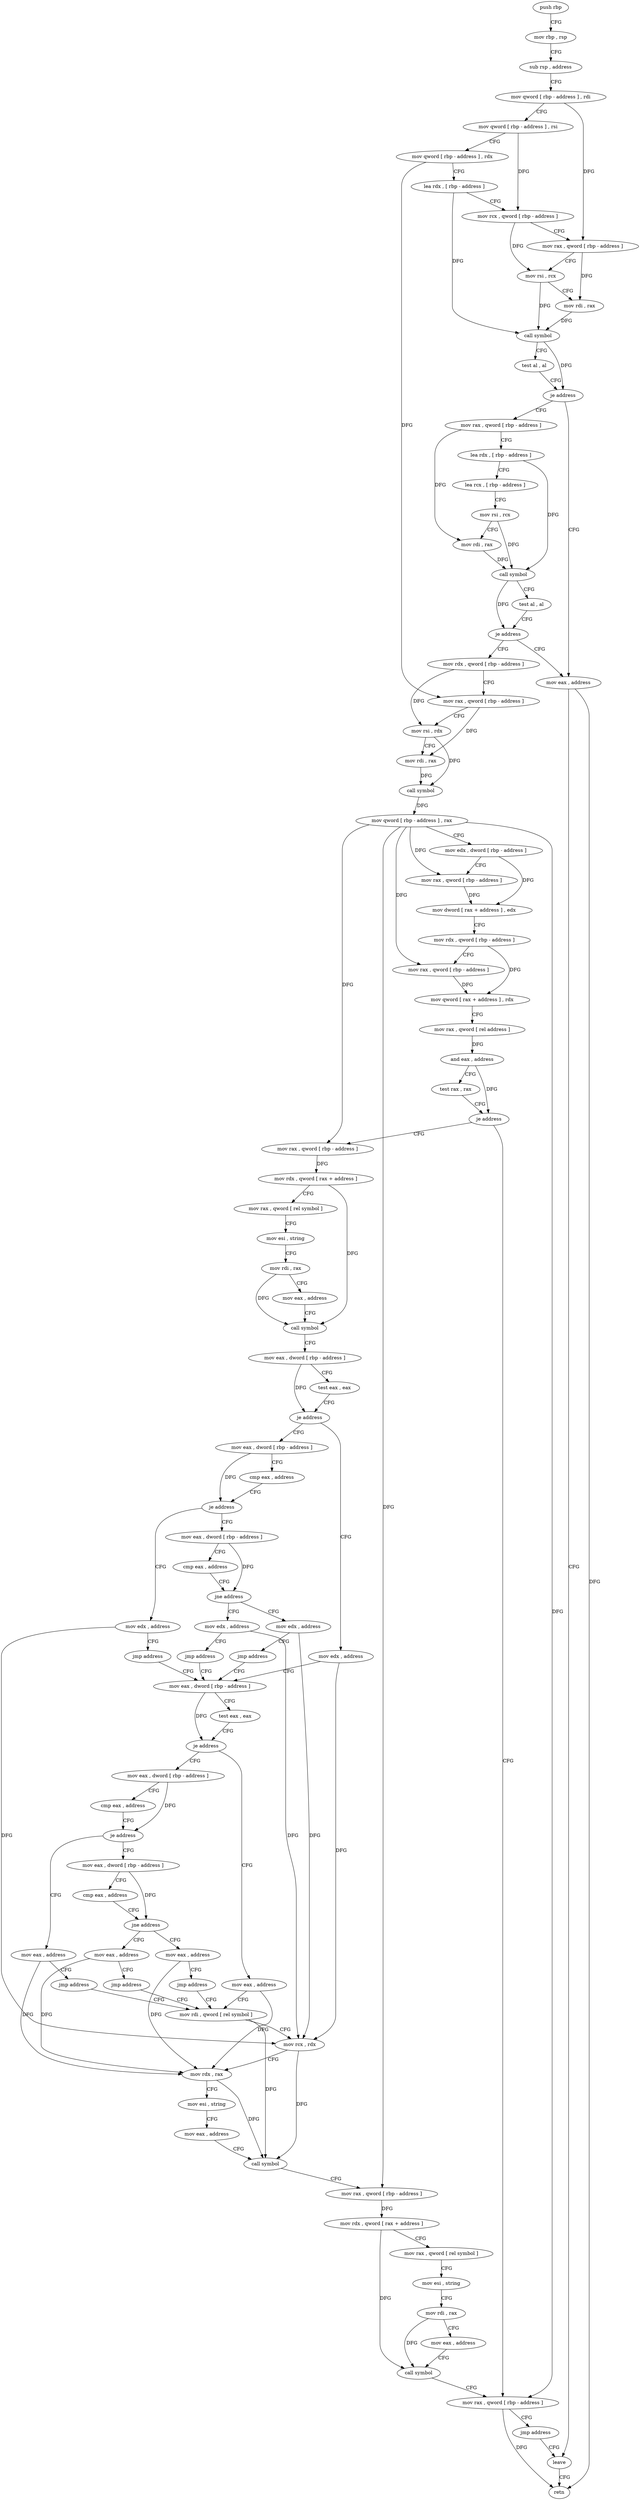digraph "func" {
"4274783" [label = "push rbp" ]
"4274784" [label = "mov rbp , rsp" ]
"4274787" [label = "sub rsp , address" ]
"4274791" [label = "mov qword [ rbp - address ] , rdi" ]
"4274795" [label = "mov qword [ rbp - address ] , rsi" ]
"4274799" [label = "mov qword [ rbp - address ] , rdx" ]
"4274803" [label = "lea rdx , [ rbp - address ]" ]
"4274807" [label = "mov rcx , qword [ rbp - address ]" ]
"4274811" [label = "mov rax , qword [ rbp - address ]" ]
"4274815" [label = "mov rsi , rcx" ]
"4274818" [label = "mov rdi , rax" ]
"4274821" [label = "call symbol" ]
"4274826" [label = "test al , al" ]
"4274828" [label = "je address" ]
"4275127" [label = "mov eax , address" ]
"4274834" [label = "mov rax , qword [ rbp - address ]" ]
"4275132" [label = "leave" ]
"4274838" [label = "lea rdx , [ rbp - address ]" ]
"4274842" [label = "lea rcx , [ rbp - address ]" ]
"4274846" [label = "mov rsi , rcx" ]
"4274849" [label = "mov rdi , rax" ]
"4274852" [label = "call symbol" ]
"4274857" [label = "test al , al" ]
"4274859" [label = "je address" ]
"4274865" [label = "mov rdx , qword [ rbp - address ]" ]
"4274869" [label = "mov rax , qword [ rbp - address ]" ]
"4274873" [label = "mov rsi , rdx" ]
"4274876" [label = "mov rdi , rax" ]
"4274879" [label = "call symbol" ]
"4274884" [label = "mov qword [ rbp - address ] , rax" ]
"4274888" [label = "mov edx , dword [ rbp - address ]" ]
"4274891" [label = "mov rax , qword [ rbp - address ]" ]
"4274895" [label = "mov dword [ rax + address ] , edx" ]
"4274898" [label = "mov rdx , qword [ rbp - address ]" ]
"4274902" [label = "mov rax , qword [ rbp - address ]" ]
"4274906" [label = "mov qword [ rax + address ] , rdx" ]
"4274910" [label = "mov rax , qword [ rel address ]" ]
"4274917" [label = "and eax , address" ]
"4274920" [label = "test rax , rax" ]
"4274923" [label = "je address" ]
"4275121" [label = "mov rax , qword [ rbp - address ]" ]
"4274929" [label = "mov rax , qword [ rbp - address ]" ]
"4275125" [label = "jmp address" ]
"4274933" [label = "mov rdx , qword [ rax + address ]" ]
"4274937" [label = "mov rax , qword [ rel symbol ]" ]
"4274944" [label = "mov esi , string" ]
"4274949" [label = "mov rdi , rax" ]
"4274952" [label = "mov eax , address" ]
"4274957" [label = "call symbol" ]
"4274962" [label = "mov eax , dword [ rbp - address ]" ]
"4274965" [label = "test eax , eax" ]
"4274967" [label = "je address" ]
"4275006" [label = "mov edx , address" ]
"4274969" [label = "mov eax , dword [ rbp - address ]" ]
"4275133" [label = "retn" ]
"4275011" [label = "mov eax , dword [ rbp - address ]" ]
"4274972" [label = "cmp eax , address" ]
"4274975" [label = "je address" ]
"4274999" [label = "mov edx , address" ]
"4274977" [label = "mov eax , dword [ rbp - address ]" ]
"4275055" [label = "mov eax , address" ]
"4275060" [label = "mov rdi , qword [ rel symbol ]" ]
"4275018" [label = "mov eax , dword [ rbp - address ]" ]
"4275021" [label = "cmp eax , address" ]
"4275024" [label = "je address" ]
"4275048" [label = "mov eax , address" ]
"4275026" [label = "mov eax , dword [ rbp - address ]" ]
"4275004" [label = "jmp address" ]
"4274980" [label = "cmp eax , address" ]
"4274983" [label = "jne address" ]
"4274992" [label = "mov edx , address" ]
"4274985" [label = "mov edx , address" ]
"4275053" [label = "jmp address" ]
"4275029" [label = "cmp eax , address" ]
"4275032" [label = "jne address" ]
"4275041" [label = "mov eax , address" ]
"4275034" [label = "mov eax , address" ]
"4275014" [label = "test eax , eax" ]
"4275016" [label = "je address" ]
"4274997" [label = "jmp address" ]
"4274990" [label = "jmp address" ]
"4275067" [label = "mov rcx , rdx" ]
"4275070" [label = "mov rdx , rax" ]
"4275073" [label = "mov esi , string" ]
"4275078" [label = "mov eax , address" ]
"4275083" [label = "call symbol" ]
"4275088" [label = "mov rax , qword [ rbp - address ]" ]
"4275092" [label = "mov rdx , qword [ rax + address ]" ]
"4275096" [label = "mov rax , qword [ rel symbol ]" ]
"4275103" [label = "mov esi , string" ]
"4275108" [label = "mov rdi , rax" ]
"4275111" [label = "mov eax , address" ]
"4275116" [label = "call symbol" ]
"4275046" [label = "jmp address" ]
"4275039" [label = "jmp address" ]
"4274783" -> "4274784" [ label = "CFG" ]
"4274784" -> "4274787" [ label = "CFG" ]
"4274787" -> "4274791" [ label = "CFG" ]
"4274791" -> "4274795" [ label = "CFG" ]
"4274791" -> "4274811" [ label = "DFG" ]
"4274795" -> "4274799" [ label = "CFG" ]
"4274795" -> "4274807" [ label = "DFG" ]
"4274799" -> "4274803" [ label = "CFG" ]
"4274799" -> "4274869" [ label = "DFG" ]
"4274803" -> "4274807" [ label = "CFG" ]
"4274803" -> "4274821" [ label = "DFG" ]
"4274807" -> "4274811" [ label = "CFG" ]
"4274807" -> "4274815" [ label = "DFG" ]
"4274811" -> "4274815" [ label = "CFG" ]
"4274811" -> "4274818" [ label = "DFG" ]
"4274815" -> "4274818" [ label = "CFG" ]
"4274815" -> "4274821" [ label = "DFG" ]
"4274818" -> "4274821" [ label = "DFG" ]
"4274821" -> "4274826" [ label = "CFG" ]
"4274821" -> "4274828" [ label = "DFG" ]
"4274826" -> "4274828" [ label = "CFG" ]
"4274828" -> "4275127" [ label = "CFG" ]
"4274828" -> "4274834" [ label = "CFG" ]
"4275127" -> "4275132" [ label = "CFG" ]
"4275127" -> "4275133" [ label = "DFG" ]
"4274834" -> "4274838" [ label = "CFG" ]
"4274834" -> "4274849" [ label = "DFG" ]
"4275132" -> "4275133" [ label = "CFG" ]
"4274838" -> "4274842" [ label = "CFG" ]
"4274838" -> "4274852" [ label = "DFG" ]
"4274842" -> "4274846" [ label = "CFG" ]
"4274846" -> "4274849" [ label = "CFG" ]
"4274846" -> "4274852" [ label = "DFG" ]
"4274849" -> "4274852" [ label = "DFG" ]
"4274852" -> "4274857" [ label = "CFG" ]
"4274852" -> "4274859" [ label = "DFG" ]
"4274857" -> "4274859" [ label = "CFG" ]
"4274859" -> "4275127" [ label = "CFG" ]
"4274859" -> "4274865" [ label = "CFG" ]
"4274865" -> "4274869" [ label = "CFG" ]
"4274865" -> "4274873" [ label = "DFG" ]
"4274869" -> "4274873" [ label = "CFG" ]
"4274869" -> "4274876" [ label = "DFG" ]
"4274873" -> "4274876" [ label = "CFG" ]
"4274873" -> "4274879" [ label = "DFG" ]
"4274876" -> "4274879" [ label = "DFG" ]
"4274879" -> "4274884" [ label = "DFG" ]
"4274884" -> "4274888" [ label = "CFG" ]
"4274884" -> "4274891" [ label = "DFG" ]
"4274884" -> "4274902" [ label = "DFG" ]
"4274884" -> "4275121" [ label = "DFG" ]
"4274884" -> "4274929" [ label = "DFG" ]
"4274884" -> "4275088" [ label = "DFG" ]
"4274888" -> "4274891" [ label = "CFG" ]
"4274888" -> "4274895" [ label = "DFG" ]
"4274891" -> "4274895" [ label = "DFG" ]
"4274895" -> "4274898" [ label = "CFG" ]
"4274898" -> "4274902" [ label = "CFG" ]
"4274898" -> "4274906" [ label = "DFG" ]
"4274902" -> "4274906" [ label = "DFG" ]
"4274906" -> "4274910" [ label = "CFG" ]
"4274910" -> "4274917" [ label = "DFG" ]
"4274917" -> "4274920" [ label = "CFG" ]
"4274917" -> "4274923" [ label = "DFG" ]
"4274920" -> "4274923" [ label = "CFG" ]
"4274923" -> "4275121" [ label = "CFG" ]
"4274923" -> "4274929" [ label = "CFG" ]
"4275121" -> "4275125" [ label = "CFG" ]
"4275121" -> "4275133" [ label = "DFG" ]
"4274929" -> "4274933" [ label = "DFG" ]
"4275125" -> "4275132" [ label = "CFG" ]
"4274933" -> "4274937" [ label = "CFG" ]
"4274933" -> "4274957" [ label = "DFG" ]
"4274937" -> "4274944" [ label = "CFG" ]
"4274944" -> "4274949" [ label = "CFG" ]
"4274949" -> "4274952" [ label = "CFG" ]
"4274949" -> "4274957" [ label = "DFG" ]
"4274952" -> "4274957" [ label = "CFG" ]
"4274957" -> "4274962" [ label = "CFG" ]
"4274962" -> "4274965" [ label = "CFG" ]
"4274962" -> "4274967" [ label = "DFG" ]
"4274965" -> "4274967" [ label = "CFG" ]
"4274967" -> "4275006" [ label = "CFG" ]
"4274967" -> "4274969" [ label = "CFG" ]
"4275006" -> "4275011" [ label = "CFG" ]
"4275006" -> "4275067" [ label = "DFG" ]
"4274969" -> "4274972" [ label = "CFG" ]
"4274969" -> "4274975" [ label = "DFG" ]
"4275011" -> "4275014" [ label = "CFG" ]
"4275011" -> "4275016" [ label = "DFG" ]
"4274972" -> "4274975" [ label = "CFG" ]
"4274975" -> "4274999" [ label = "CFG" ]
"4274975" -> "4274977" [ label = "CFG" ]
"4274999" -> "4275004" [ label = "CFG" ]
"4274999" -> "4275067" [ label = "DFG" ]
"4274977" -> "4274980" [ label = "CFG" ]
"4274977" -> "4274983" [ label = "DFG" ]
"4275055" -> "4275060" [ label = "CFG" ]
"4275055" -> "4275070" [ label = "DFG" ]
"4275060" -> "4275067" [ label = "CFG" ]
"4275060" -> "4275083" [ label = "DFG" ]
"4275018" -> "4275021" [ label = "CFG" ]
"4275018" -> "4275024" [ label = "DFG" ]
"4275021" -> "4275024" [ label = "CFG" ]
"4275024" -> "4275048" [ label = "CFG" ]
"4275024" -> "4275026" [ label = "CFG" ]
"4275048" -> "4275053" [ label = "CFG" ]
"4275048" -> "4275070" [ label = "DFG" ]
"4275026" -> "4275029" [ label = "CFG" ]
"4275026" -> "4275032" [ label = "DFG" ]
"4275004" -> "4275011" [ label = "CFG" ]
"4274980" -> "4274983" [ label = "CFG" ]
"4274983" -> "4274992" [ label = "CFG" ]
"4274983" -> "4274985" [ label = "CFG" ]
"4274992" -> "4274997" [ label = "CFG" ]
"4274992" -> "4275067" [ label = "DFG" ]
"4274985" -> "4274990" [ label = "CFG" ]
"4274985" -> "4275067" [ label = "DFG" ]
"4275053" -> "4275060" [ label = "CFG" ]
"4275029" -> "4275032" [ label = "CFG" ]
"4275032" -> "4275041" [ label = "CFG" ]
"4275032" -> "4275034" [ label = "CFG" ]
"4275041" -> "4275046" [ label = "CFG" ]
"4275041" -> "4275070" [ label = "DFG" ]
"4275034" -> "4275039" [ label = "CFG" ]
"4275034" -> "4275070" [ label = "DFG" ]
"4275014" -> "4275016" [ label = "CFG" ]
"4275016" -> "4275055" [ label = "CFG" ]
"4275016" -> "4275018" [ label = "CFG" ]
"4274997" -> "4275011" [ label = "CFG" ]
"4274990" -> "4275011" [ label = "CFG" ]
"4275067" -> "4275070" [ label = "CFG" ]
"4275067" -> "4275083" [ label = "DFG" ]
"4275070" -> "4275073" [ label = "CFG" ]
"4275070" -> "4275083" [ label = "DFG" ]
"4275073" -> "4275078" [ label = "CFG" ]
"4275078" -> "4275083" [ label = "CFG" ]
"4275083" -> "4275088" [ label = "CFG" ]
"4275088" -> "4275092" [ label = "DFG" ]
"4275092" -> "4275096" [ label = "CFG" ]
"4275092" -> "4275116" [ label = "DFG" ]
"4275096" -> "4275103" [ label = "CFG" ]
"4275103" -> "4275108" [ label = "CFG" ]
"4275108" -> "4275111" [ label = "CFG" ]
"4275108" -> "4275116" [ label = "DFG" ]
"4275111" -> "4275116" [ label = "CFG" ]
"4275116" -> "4275121" [ label = "CFG" ]
"4275046" -> "4275060" [ label = "CFG" ]
"4275039" -> "4275060" [ label = "CFG" ]
}
